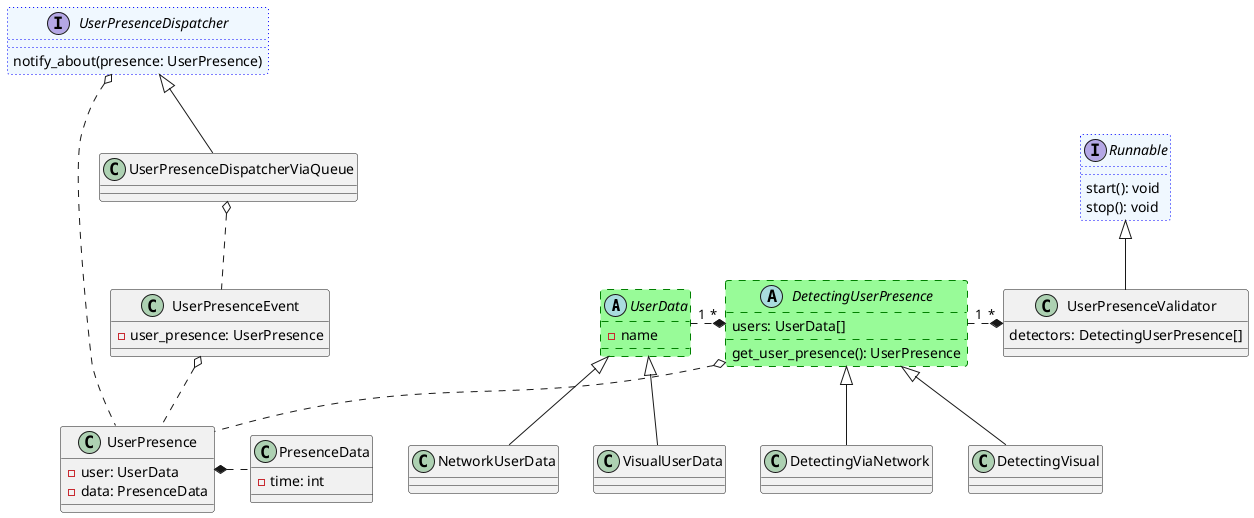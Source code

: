 @startuml
'https://plantuml.com/class-diagram

abstract class UserData #palegreen ##[dashed]green {
 - name
}
class NetworkUserData
class VisualUserData


UserData <|-- NetworkUserData
UserData <|-- VisualUserData

class UserPresenceValidator {
   detectors: DetectingUserPresence[]
}

abstract class DetectingUserPresence #palegreen ##[dashed]green {
    users: UserData[]
    get_user_presence(): UserPresence
}

interface Runnable #aliceblue ##[dotted]blue {
   start(): void
   stop(): void
}

interface UserPresenceDispatcher #aliceblue ##[dotted]blue {
  notify_about(presence: UserPresence)
}

class UserPresenceDispatcherViaQueue

class UserPresence {
  - user: UserData
  - data: PresenceData
}

class UserPresenceEvent {
  - user_presence: UserPresence
}

class PresenceData {
  - time: int
}

class DetectingViaNetwork
class DetectingVisual

DetectingUserPresence <|-- DetectingViaNetwork
DetectingUserPresence  <|-- DetectingVisual

UserPresenceDispatcher <|-down- UserPresenceDispatcherViaQueue

DetectingUserPresence "*" *.left "1" UserData


Runnable <|-- UserPresenceValidator


UserPresenceValidator "*" *.left. "1" DetectingUserPresence
UserPresence *. PresenceData
UserPresenceDispatcher o.. UserPresence
DetectingUserPresence o.. UserPresence
UserPresenceDispatcherViaQueue o.. UserPresenceEvent
UserPresenceEvent o.. UserPresence


@enduml